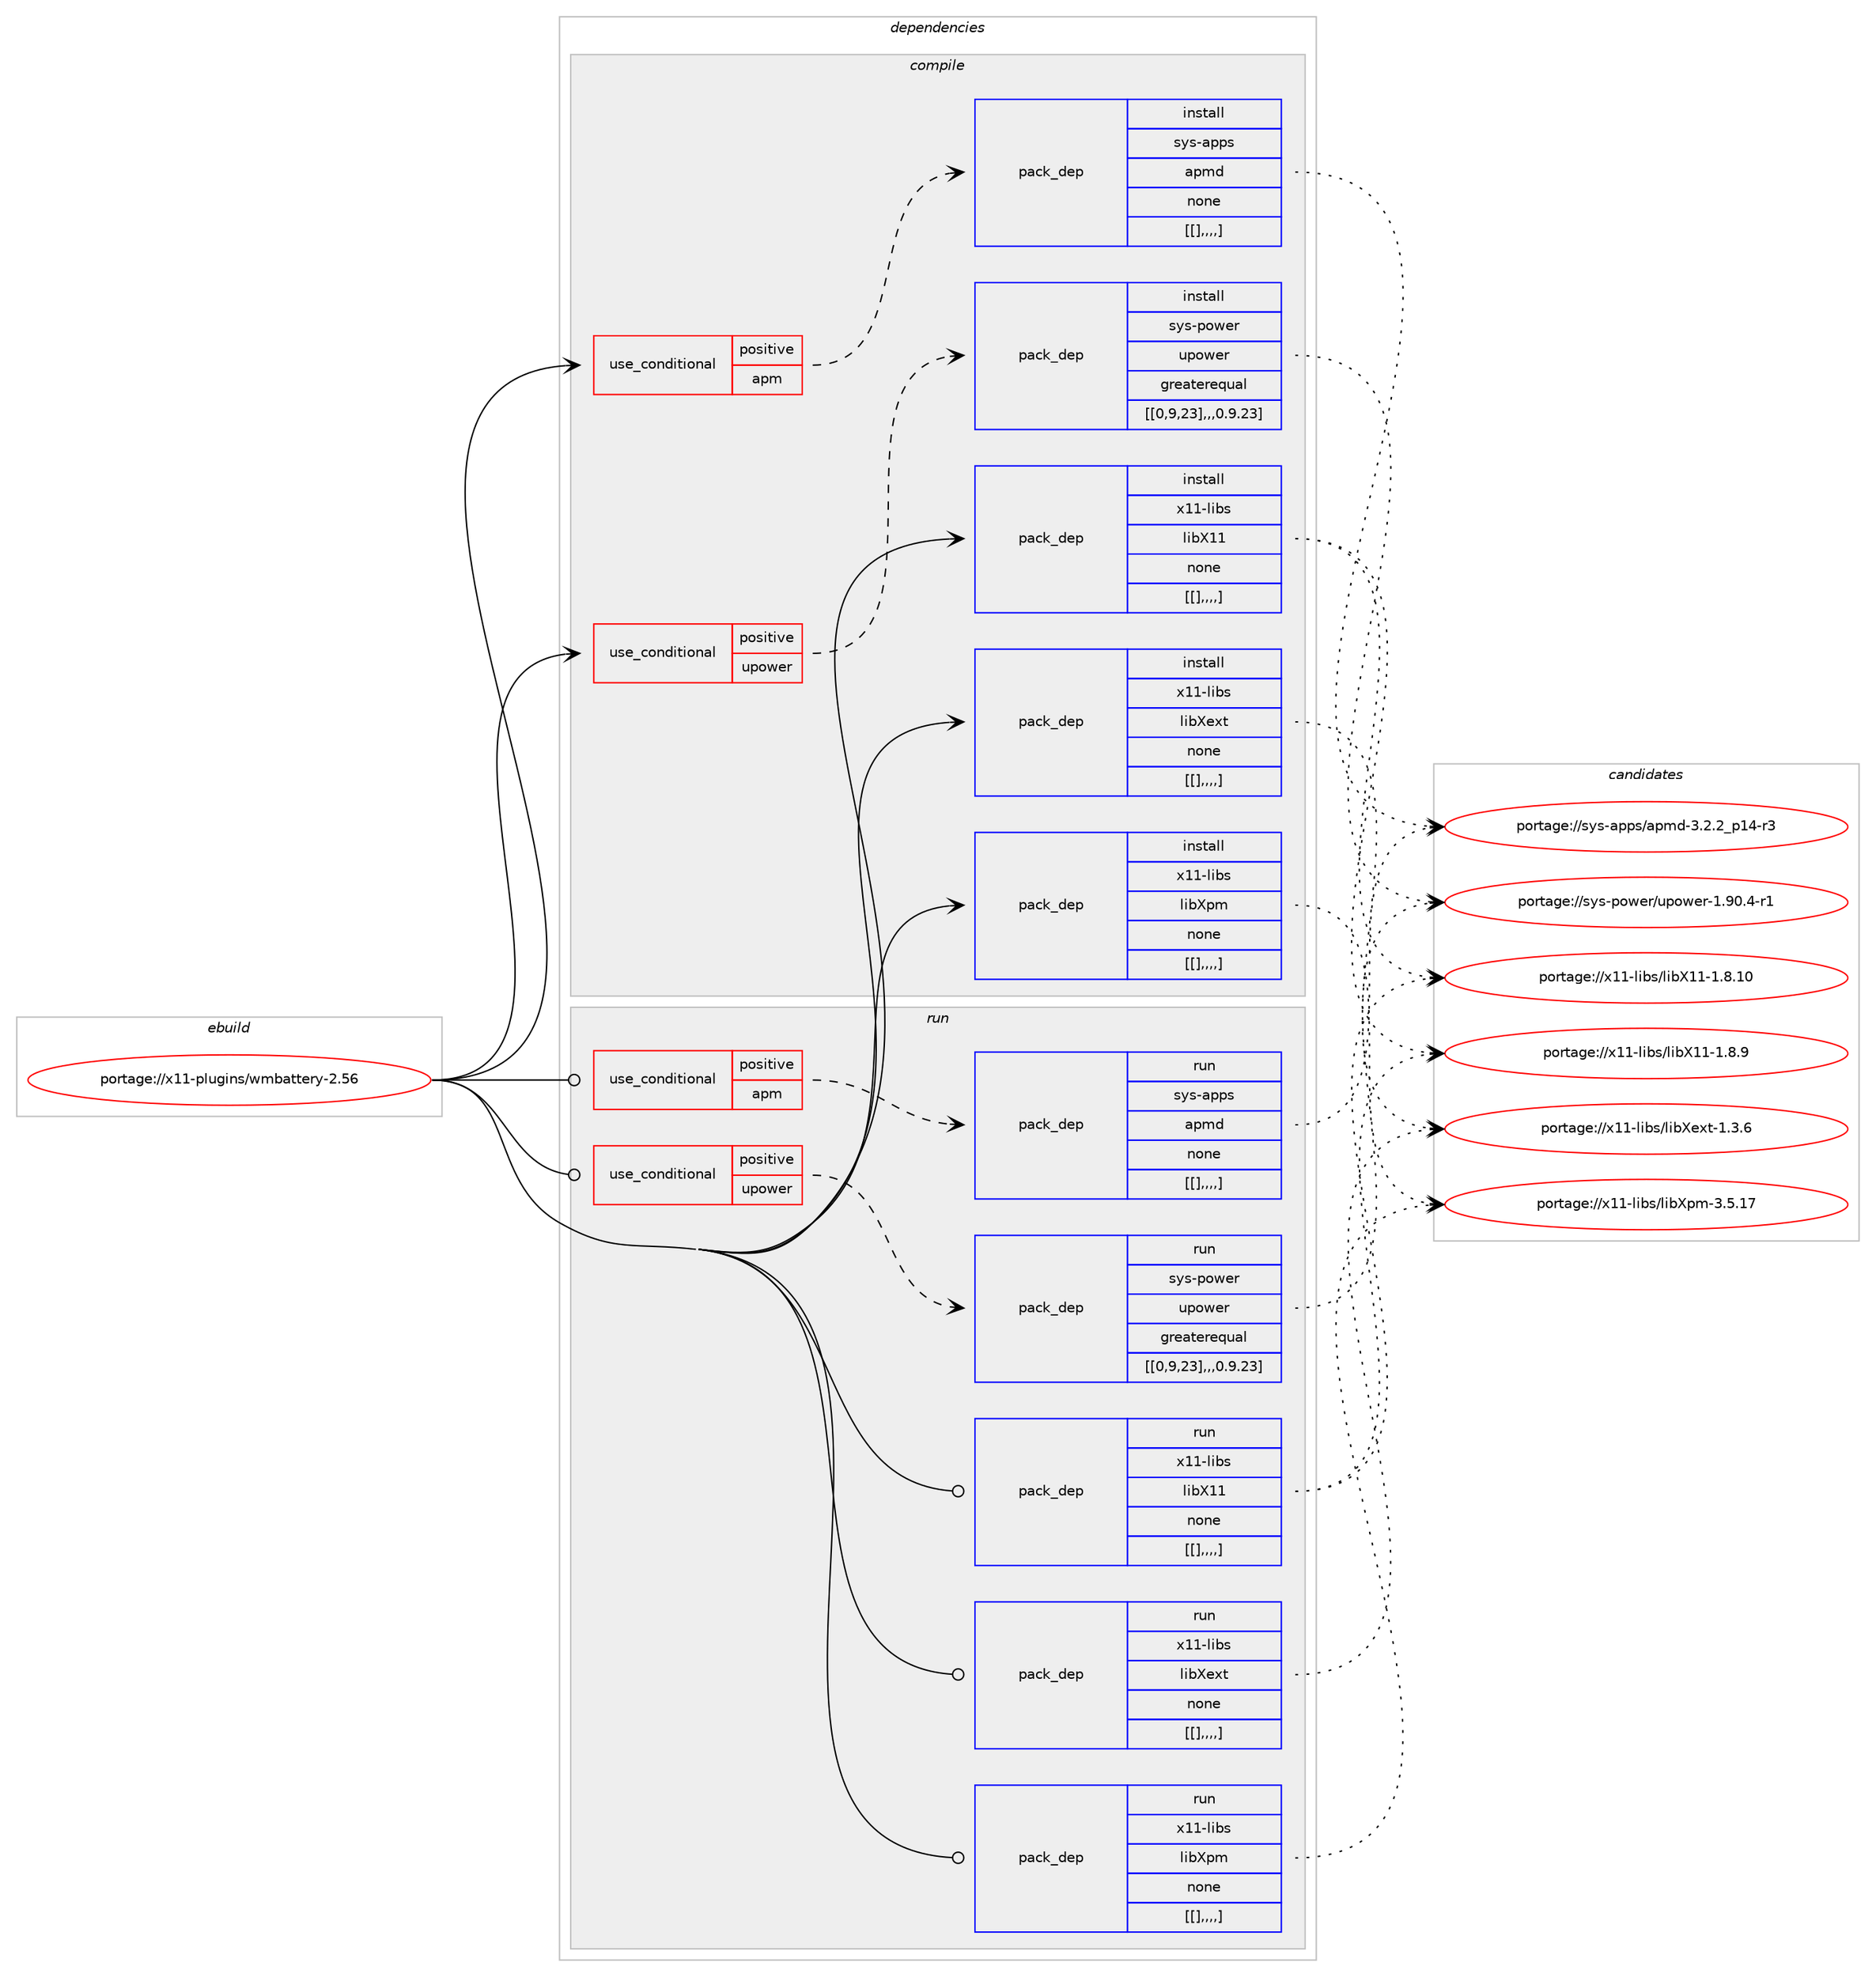 digraph prolog {

# *************
# Graph options
# *************

newrank=true;
concentrate=true;
compound=true;
graph [rankdir=LR,fontname=Helvetica,fontsize=10,ranksep=1.5];#, ranksep=2.5, nodesep=0.2];
edge  [arrowhead=vee];
node  [fontname=Helvetica,fontsize=10];

# **********
# The ebuild
# **********

subgraph cluster_leftcol {
color=gray;
label=<<i>ebuild</i>>;
id [label="portage://x11-plugins/wmbattery-2.56", color=red, width=4, href="../x11-plugins/wmbattery-2.56.svg"];
}

# ****************
# The dependencies
# ****************

subgraph cluster_midcol {
color=gray;
label=<<i>dependencies</i>>;
subgraph cluster_compile {
fillcolor="#eeeeee";
style=filled;
label=<<i>compile</i>>;
subgraph cond128006 {
dependency484834 [label=<<TABLE BORDER="0" CELLBORDER="1" CELLSPACING="0" CELLPADDING="4"><TR><TD ROWSPAN="3" CELLPADDING="10">use_conditional</TD></TR><TR><TD>positive</TD></TR><TR><TD>apm</TD></TR></TABLE>>, shape=none, color=red];
subgraph pack353279 {
dependency484835 [label=<<TABLE BORDER="0" CELLBORDER="1" CELLSPACING="0" CELLPADDING="4" WIDTH="220"><TR><TD ROWSPAN="6" CELLPADDING="30">pack_dep</TD></TR><TR><TD WIDTH="110">install</TD></TR><TR><TD>sys-apps</TD></TR><TR><TD>apmd</TD></TR><TR><TD>none</TD></TR><TR><TD>[[],,,,]</TD></TR></TABLE>>, shape=none, color=blue];
}
dependency484834:e -> dependency484835:w [weight=20,style="dashed",arrowhead="vee"];
}
id:e -> dependency484834:w [weight=20,style="solid",arrowhead="vee"];
subgraph cond128007 {
dependency484836 [label=<<TABLE BORDER="0" CELLBORDER="1" CELLSPACING="0" CELLPADDING="4"><TR><TD ROWSPAN="3" CELLPADDING="10">use_conditional</TD></TR><TR><TD>positive</TD></TR><TR><TD>upower</TD></TR></TABLE>>, shape=none, color=red];
subgraph pack353280 {
dependency484837 [label=<<TABLE BORDER="0" CELLBORDER="1" CELLSPACING="0" CELLPADDING="4" WIDTH="220"><TR><TD ROWSPAN="6" CELLPADDING="30">pack_dep</TD></TR><TR><TD WIDTH="110">install</TD></TR><TR><TD>sys-power</TD></TR><TR><TD>upower</TD></TR><TR><TD>greaterequal</TD></TR><TR><TD>[[0,9,23],,,0.9.23]</TD></TR></TABLE>>, shape=none, color=blue];
}
dependency484836:e -> dependency484837:w [weight=20,style="dashed",arrowhead="vee"];
}
id:e -> dependency484836:w [weight=20,style="solid",arrowhead="vee"];
subgraph pack353281 {
dependency484838 [label=<<TABLE BORDER="0" CELLBORDER="1" CELLSPACING="0" CELLPADDING="4" WIDTH="220"><TR><TD ROWSPAN="6" CELLPADDING="30">pack_dep</TD></TR><TR><TD WIDTH="110">install</TD></TR><TR><TD>x11-libs</TD></TR><TR><TD>libX11</TD></TR><TR><TD>none</TD></TR><TR><TD>[[],,,,]</TD></TR></TABLE>>, shape=none, color=blue];
}
id:e -> dependency484838:w [weight=20,style="solid",arrowhead="vee"];
subgraph pack353282 {
dependency484839 [label=<<TABLE BORDER="0" CELLBORDER="1" CELLSPACING="0" CELLPADDING="4" WIDTH="220"><TR><TD ROWSPAN="6" CELLPADDING="30">pack_dep</TD></TR><TR><TD WIDTH="110">install</TD></TR><TR><TD>x11-libs</TD></TR><TR><TD>libXext</TD></TR><TR><TD>none</TD></TR><TR><TD>[[],,,,]</TD></TR></TABLE>>, shape=none, color=blue];
}
id:e -> dependency484839:w [weight=20,style="solid",arrowhead="vee"];
subgraph pack353283 {
dependency484840 [label=<<TABLE BORDER="0" CELLBORDER="1" CELLSPACING="0" CELLPADDING="4" WIDTH="220"><TR><TD ROWSPAN="6" CELLPADDING="30">pack_dep</TD></TR><TR><TD WIDTH="110">install</TD></TR><TR><TD>x11-libs</TD></TR><TR><TD>libXpm</TD></TR><TR><TD>none</TD></TR><TR><TD>[[],,,,]</TD></TR></TABLE>>, shape=none, color=blue];
}
id:e -> dependency484840:w [weight=20,style="solid",arrowhead="vee"];
}
subgraph cluster_compileandrun {
fillcolor="#eeeeee";
style=filled;
label=<<i>compile and run</i>>;
}
subgraph cluster_run {
fillcolor="#eeeeee";
style=filled;
label=<<i>run</i>>;
subgraph cond128008 {
dependency484841 [label=<<TABLE BORDER="0" CELLBORDER="1" CELLSPACING="0" CELLPADDING="4"><TR><TD ROWSPAN="3" CELLPADDING="10">use_conditional</TD></TR><TR><TD>positive</TD></TR><TR><TD>apm</TD></TR></TABLE>>, shape=none, color=red];
subgraph pack353284 {
dependency484842 [label=<<TABLE BORDER="0" CELLBORDER="1" CELLSPACING="0" CELLPADDING="4" WIDTH="220"><TR><TD ROWSPAN="6" CELLPADDING="30">pack_dep</TD></TR><TR><TD WIDTH="110">run</TD></TR><TR><TD>sys-apps</TD></TR><TR><TD>apmd</TD></TR><TR><TD>none</TD></TR><TR><TD>[[],,,,]</TD></TR></TABLE>>, shape=none, color=blue];
}
dependency484841:e -> dependency484842:w [weight=20,style="dashed",arrowhead="vee"];
}
id:e -> dependency484841:w [weight=20,style="solid",arrowhead="odot"];
subgraph cond128009 {
dependency484843 [label=<<TABLE BORDER="0" CELLBORDER="1" CELLSPACING="0" CELLPADDING="4"><TR><TD ROWSPAN="3" CELLPADDING="10">use_conditional</TD></TR><TR><TD>positive</TD></TR><TR><TD>upower</TD></TR></TABLE>>, shape=none, color=red];
subgraph pack353285 {
dependency484844 [label=<<TABLE BORDER="0" CELLBORDER="1" CELLSPACING="0" CELLPADDING="4" WIDTH="220"><TR><TD ROWSPAN="6" CELLPADDING="30">pack_dep</TD></TR><TR><TD WIDTH="110">run</TD></TR><TR><TD>sys-power</TD></TR><TR><TD>upower</TD></TR><TR><TD>greaterequal</TD></TR><TR><TD>[[0,9,23],,,0.9.23]</TD></TR></TABLE>>, shape=none, color=blue];
}
dependency484843:e -> dependency484844:w [weight=20,style="dashed",arrowhead="vee"];
}
id:e -> dependency484843:w [weight=20,style="solid",arrowhead="odot"];
subgraph pack353286 {
dependency484845 [label=<<TABLE BORDER="0" CELLBORDER="1" CELLSPACING="0" CELLPADDING="4" WIDTH="220"><TR><TD ROWSPAN="6" CELLPADDING="30">pack_dep</TD></TR><TR><TD WIDTH="110">run</TD></TR><TR><TD>x11-libs</TD></TR><TR><TD>libX11</TD></TR><TR><TD>none</TD></TR><TR><TD>[[],,,,]</TD></TR></TABLE>>, shape=none, color=blue];
}
id:e -> dependency484845:w [weight=20,style="solid",arrowhead="odot"];
subgraph pack353287 {
dependency484846 [label=<<TABLE BORDER="0" CELLBORDER="1" CELLSPACING="0" CELLPADDING="4" WIDTH="220"><TR><TD ROWSPAN="6" CELLPADDING="30">pack_dep</TD></TR><TR><TD WIDTH="110">run</TD></TR><TR><TD>x11-libs</TD></TR><TR><TD>libXext</TD></TR><TR><TD>none</TD></TR><TR><TD>[[],,,,]</TD></TR></TABLE>>, shape=none, color=blue];
}
id:e -> dependency484846:w [weight=20,style="solid",arrowhead="odot"];
subgraph pack353288 {
dependency484847 [label=<<TABLE BORDER="0" CELLBORDER="1" CELLSPACING="0" CELLPADDING="4" WIDTH="220"><TR><TD ROWSPAN="6" CELLPADDING="30">pack_dep</TD></TR><TR><TD WIDTH="110">run</TD></TR><TR><TD>x11-libs</TD></TR><TR><TD>libXpm</TD></TR><TR><TD>none</TD></TR><TR><TD>[[],,,,]</TD></TR></TABLE>>, shape=none, color=blue];
}
id:e -> dependency484847:w [weight=20,style="solid",arrowhead="odot"];
}
}

# **************
# The candidates
# **************

subgraph cluster_choices {
rank=same;
color=gray;
label=<<i>candidates</i>>;

subgraph choice353279 {
color=black;
nodesep=1;
choice115121115459711211211547971121091004551465046509511249524511451 [label="portage://sys-apps/apmd-3.2.2_p14-r3", color=red, width=4,href="../sys-apps/apmd-3.2.2_p14-r3.svg"];
dependency484835:e -> choice115121115459711211211547971121091004551465046509511249524511451:w [style=dotted,weight="100"];
}
subgraph choice353280 {
color=black;
nodesep=1;
choice1151211154511211111910111447117112111119101114454946574846524511449 [label="portage://sys-power/upower-1.90.4-r1", color=red, width=4,href="../sys-power/upower-1.90.4-r1.svg"];
dependency484837:e -> choice1151211154511211111910111447117112111119101114454946574846524511449:w [style=dotted,weight="100"];
}
subgraph choice353281 {
color=black;
nodesep=1;
choice12049494510810598115471081059888494945494656464948 [label="portage://x11-libs/libX11-1.8.10", color=red, width=4,href="../x11-libs/libX11-1.8.10.svg"];
choice120494945108105981154710810598884949454946564657 [label="portage://x11-libs/libX11-1.8.9", color=red, width=4,href="../x11-libs/libX11-1.8.9.svg"];
dependency484838:e -> choice12049494510810598115471081059888494945494656464948:w [style=dotted,weight="100"];
dependency484838:e -> choice120494945108105981154710810598884949454946564657:w [style=dotted,weight="100"];
}
subgraph choice353282 {
color=black;
nodesep=1;
choice12049494510810598115471081059888101120116454946514654 [label="portage://x11-libs/libXext-1.3.6", color=red, width=4,href="../x11-libs/libXext-1.3.6.svg"];
dependency484839:e -> choice12049494510810598115471081059888101120116454946514654:w [style=dotted,weight="100"];
}
subgraph choice353283 {
color=black;
nodesep=1;
choice1204949451081059811547108105988811210945514653464955 [label="portage://x11-libs/libXpm-3.5.17", color=red, width=4,href="../x11-libs/libXpm-3.5.17.svg"];
dependency484840:e -> choice1204949451081059811547108105988811210945514653464955:w [style=dotted,weight="100"];
}
subgraph choice353284 {
color=black;
nodesep=1;
choice115121115459711211211547971121091004551465046509511249524511451 [label="portage://sys-apps/apmd-3.2.2_p14-r3", color=red, width=4,href="../sys-apps/apmd-3.2.2_p14-r3.svg"];
dependency484842:e -> choice115121115459711211211547971121091004551465046509511249524511451:w [style=dotted,weight="100"];
}
subgraph choice353285 {
color=black;
nodesep=1;
choice1151211154511211111910111447117112111119101114454946574846524511449 [label="portage://sys-power/upower-1.90.4-r1", color=red, width=4,href="../sys-power/upower-1.90.4-r1.svg"];
dependency484844:e -> choice1151211154511211111910111447117112111119101114454946574846524511449:w [style=dotted,weight="100"];
}
subgraph choice353286 {
color=black;
nodesep=1;
choice12049494510810598115471081059888494945494656464948 [label="portage://x11-libs/libX11-1.8.10", color=red, width=4,href="../x11-libs/libX11-1.8.10.svg"];
choice120494945108105981154710810598884949454946564657 [label="portage://x11-libs/libX11-1.8.9", color=red, width=4,href="../x11-libs/libX11-1.8.9.svg"];
dependency484845:e -> choice12049494510810598115471081059888494945494656464948:w [style=dotted,weight="100"];
dependency484845:e -> choice120494945108105981154710810598884949454946564657:w [style=dotted,weight="100"];
}
subgraph choice353287 {
color=black;
nodesep=1;
choice12049494510810598115471081059888101120116454946514654 [label="portage://x11-libs/libXext-1.3.6", color=red, width=4,href="../x11-libs/libXext-1.3.6.svg"];
dependency484846:e -> choice12049494510810598115471081059888101120116454946514654:w [style=dotted,weight="100"];
}
subgraph choice353288 {
color=black;
nodesep=1;
choice1204949451081059811547108105988811210945514653464955 [label="portage://x11-libs/libXpm-3.5.17", color=red, width=4,href="../x11-libs/libXpm-3.5.17.svg"];
dependency484847:e -> choice1204949451081059811547108105988811210945514653464955:w [style=dotted,weight="100"];
}
}

}
